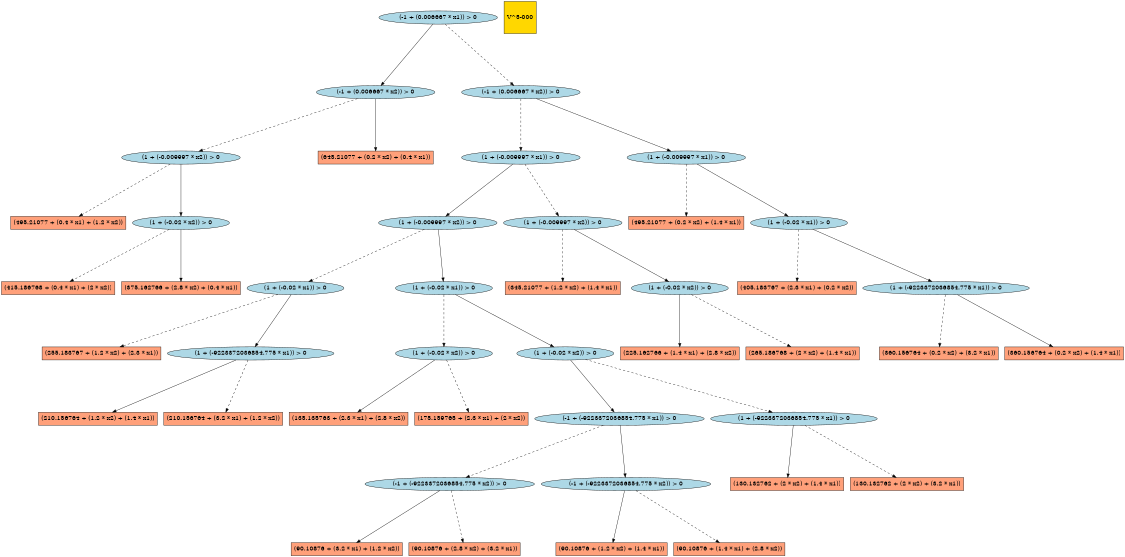 digraph G { 
graph [ fontname = "Helvetica",fontsize="16",ratio = "auto",
        size="7.5,10",ranksep="2.00" ];
node [fontsize="16"];
"124370" [label="(495.21077 + (0.4 * x1) + (1.2 * x2))",fillcolor=lightsalmon,color=black,shape=box,style=filled];
"126043" [label="(-1 + (0.006667 * x1)) > 0",fillcolor=lightblue,color=black,shape=ellipse,style=filled];
"111514" [label="(90.10876 + (1.2 * x2) + (1.4 * x1))",fillcolor=lightsalmon,color=black,shape=box,style=filled];
"124371" [label="(415.186768 + (0.4 * x1) + (2 * x2))",fillcolor=lightsalmon,color=black,shape=box,style=filled];
"126042" [label="(-1 + (0.006667 * x2)) > 0",fillcolor=lightblue,color=black,shape=ellipse,style=filled];
"124809" [label="(1 + (-0.02 * x2)) > 0",fillcolor=lightblue,color=black,shape=ellipse,style=filled];
"110043" [label="(1 + (-0.02 * x1)) > 0",fillcolor=lightblue,color=black,shape=ellipse,style=filled];
"112100" [label="(1 + (-0.009997 * x2)) > 0",fillcolor=lightblue,color=black,shape=ellipse,style=filled];
"110100" [label="(135.135763 + (2.3 * x1) + (2.8 * x2))",fillcolor=lightsalmon,color=black,shape=box,style=filled];
"124574" [label="(375.162766 + (2.8 * x2) + (0.4 * x1))",fillcolor=lightsalmon,color=black,shape=box,style=filled];
"111534" [label="(90.10876 + (1.4 * x1) + (2.8 * x2))",fillcolor=lightsalmon,color=black,shape=box,style=filled];
"109672" [label="(210.156764 + (1.2 * x2) + (1.4 * x1))",fillcolor=lightsalmon,color=black,shape=box,style=filled];
"109675" [label="(130.132762 + (2 * x2) + (1.4 * x1))",fillcolor=lightsalmon,color=black,shape=box,style=filled];
"110925" [label="(90.10876 + (3.2 * x1) + (1.2 * x2))",fillcolor=lightsalmon,color=black,shape=box,style=filled];
"110943" [label="(-1 + (-9223372036854.775 * x2)) > 0",fillcolor=lightblue,color=black,shape=ellipse,style=filled];
"111902" [label="(-1 + (-9223372036854.775 * x1)) > 0",fillcolor=lightblue,color=black,shape=ellipse,style=filled];
"110010" [label="(1 + (-9223372036854.775 * x1)) > 0",fillcolor=lightblue,color=black,shape=ellipse,style=filled];
"108112" [label="(225.162766 + (1.4 * x1) + (2.8 * x2))",fillcolor=lightsalmon,color=black,shape=box,style=filled];
"109264" [label="(210.156764 + (3.2 * x1) + (1.2 * x2))",fillcolor=lightsalmon,color=black,shape=box,style=filled];
"107737" [label="(265.186768 + (2 * x2) + (1.4 * x1))",fillcolor=lightsalmon,color=black,shape=box,style=filled];
"109267" [label="(130.132762 + (2 * x2) + (3.2 * x1))",fillcolor=lightsalmon,color=black,shape=box,style=filled];
"124810" [label="(1 + (-0.009997 * x2)) > 0",fillcolor=lightblue,color=black,shape=ellipse,style=filled];
"117650" [label="(405.183767 + (2.3 * x1) + (0.2 * x2))",fillcolor=lightsalmon,color=black,shape=box,style=filled];
"111545" [label="(-1 + (-9223372036854.775 * x2)) > 0",fillcolor=lightblue,color=black,shape=ellipse,style=filled];
"108924" [label="(255.183767 + (1.2 * x2) + (2.3 * x1))",fillcolor=lightsalmon,color=black,shape=box,style=filled];
"107734" [label="(345.21077 + (1.2 * x2) + (1.4 * x1))",fillcolor=lightsalmon,color=black,shape=box,style=filled];
"110527" [label="(1 + (-0.02 * x2)) > 0",fillcolor=lightblue,color=black,shape=ellipse,style=filled];
"117984" [label="(360.156764 + (0.2 * x2) + (3.2 * x1))",fillcolor=lightsalmon,color=black,shape=box,style=filled];
"108927" [label="(175.159765 + (2.3 * x1) + (2 * x2))",fillcolor=lightsalmon,color=black,shape=box,style=filled];
"118358" [label="(360.156764 + (0.2 * x2) + (1.4 * x1))",fillcolor=lightsalmon,color=black,shape=box,style=filled];
"112101" [label="(1 + (-0.009997 * x1)) > 0",fillcolor=lightblue,color=black,shape=ellipse,style=filled];
"112099" [label="(1 + (-0.02 * x1)) > 0",fillcolor=lightblue,color=black,shape=ellipse,style=filled];
"112098" [label="(1 + (-0.02 * x2)) > 0",fillcolor=lightblue,color=black,shape=ellipse,style=filled];
"118694" [label="(1 + (-9223372036854.775 * x1)) > 0",fillcolor=lightblue,color=black,shape=ellipse,style=filled];
"116667" [label="(495.21077 + (0.2 * x2) + (1.4 * x1))",fillcolor=lightsalmon,color=black,shape=box,style=filled];
"125884" [label="(645.21077 + (0.2 * x2) + (0.4 * x1))",fillcolor=lightsalmon,color=black,shape=box,style=filled];
"108494" [label="(1 + (-0.009997 * x2)) > 0",fillcolor=lightblue,color=black,shape=ellipse,style=filled];
"108493" [label="(1 + (-0.02 * x2)) > 0",fillcolor=lightblue,color=black,shape=ellipse,style=filled];
"110005" [label="(1 + (-9223372036854.775 * x1)) > 0",fillcolor=lightblue,color=black,shape=ellipse,style=filled];
"118717" [label="(1 + (-0.02 * x1)) > 0",fillcolor=lightblue,color=black,shape=ellipse,style=filled];
"_temp_" [label="V^5-000",fillcolor=gold1,color=black,shape=square,style=filled];
"118719" [label="(-1 + (0.006667 * x2)) > 0",fillcolor=lightblue,color=black,shape=ellipse,style=filled];
"110932" [label="(90.10876 + (2.8 * x2) + (3.2 * x1))",fillcolor=lightsalmon,color=black,shape=box,style=filled];
"118718" [label="(1 + (-0.009997 * x1)) > 0",fillcolor=lightblue,color=black,shape=ellipse,style=filled];
"126043" -> "126042" [color=black,style=solid];
"126043" -> "118719" [color=black,style=dashed];
"126042" -> "125884" [color=black,style=solid];
"126042" -> "124810" [color=black,style=dashed];
"124809" -> "124371" [color=black,style=dashed];
"124809" -> "124574" [color=black,style=solid];
"110043" -> "110005" [color=black,style=solid];
"110043" -> "108924" [color=black,style=dashed];
"112100" -> "112099" [color=black,style=solid];
"112100" -> "110043" [color=black,style=dashed];
"110943" -> "110925" [color=black,style=solid];
"110943" -> "110932" [color=black,style=dashed];
"111902" -> "111545" [color=black,style=solid];
"111902" -> "110943" [color=black,style=dashed];
"110010" -> "109267" [color=black,style=dashed];
"110010" -> "109675" [color=black,style=solid];
"124810" -> "124370" [color=black,style=dashed];
"124810" -> "124809" [color=black,style=solid];
"111545" -> "111514" [color=black,style=solid];
"111545" -> "111534" [color=black,style=dashed];
"110527" -> "110100" [color=black,style=solid];
"110527" -> "108927" [color=black,style=dashed];
"112101" -> "108494" [color=black,style=dashed];
"112101" -> "112100" [color=black,style=solid];
"112099" -> "112098" [color=black,style=solid];
"112099" -> "110527" [color=black,style=dashed];
"112098" -> "110010" [color=black,style=dashed];
"112098" -> "111902" [color=black,style=solid];
"118694" -> "117984" [color=black,style=dashed];
"118694" -> "118358" [color=black,style=solid];
"108494" -> "108493" [color=black,style=solid];
"108494" -> "107734" [color=black,style=dashed];
"108493" -> "108112" [color=black,style=solid];
"108493" -> "107737" [color=black,style=dashed];
"110005" -> "109672" [color=black,style=solid];
"110005" -> "109264" [color=black,style=dashed];
"118717" -> "118694" [color=black,style=solid];
"118717" -> "117650" [color=black,style=dashed];
"118719" -> "112101" [color=black,style=dashed];
"118719" -> "118718" [color=black,style=solid];
"118718" -> "116667" [color=black,style=dashed];
"118718" -> "118717" [color=black,style=solid];
}
